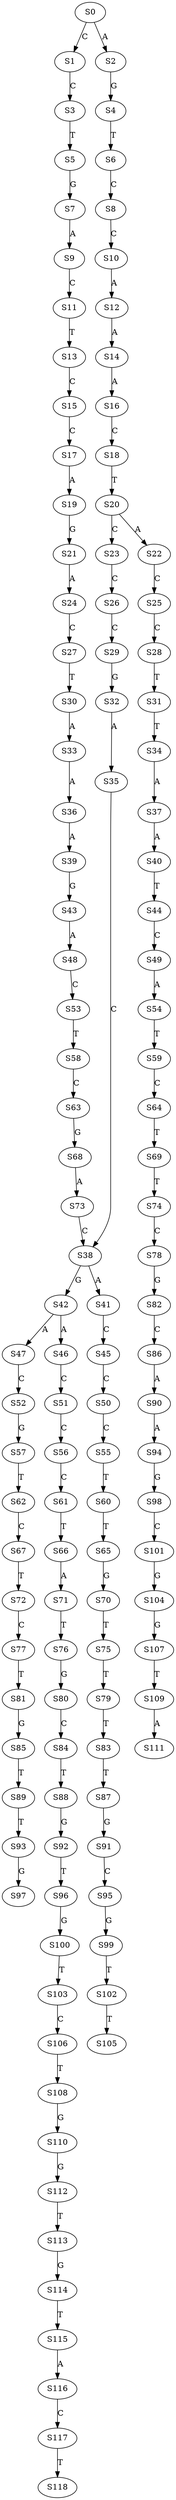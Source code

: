 strict digraph  {
	S0 -> S1 [ label = C ];
	S0 -> S2 [ label = A ];
	S1 -> S3 [ label = C ];
	S2 -> S4 [ label = G ];
	S3 -> S5 [ label = T ];
	S4 -> S6 [ label = T ];
	S5 -> S7 [ label = G ];
	S6 -> S8 [ label = C ];
	S7 -> S9 [ label = A ];
	S8 -> S10 [ label = C ];
	S9 -> S11 [ label = C ];
	S10 -> S12 [ label = A ];
	S11 -> S13 [ label = T ];
	S12 -> S14 [ label = A ];
	S13 -> S15 [ label = C ];
	S14 -> S16 [ label = A ];
	S15 -> S17 [ label = C ];
	S16 -> S18 [ label = C ];
	S17 -> S19 [ label = A ];
	S18 -> S20 [ label = T ];
	S19 -> S21 [ label = G ];
	S20 -> S22 [ label = A ];
	S20 -> S23 [ label = C ];
	S21 -> S24 [ label = A ];
	S22 -> S25 [ label = C ];
	S23 -> S26 [ label = C ];
	S24 -> S27 [ label = C ];
	S25 -> S28 [ label = C ];
	S26 -> S29 [ label = C ];
	S27 -> S30 [ label = T ];
	S28 -> S31 [ label = T ];
	S29 -> S32 [ label = G ];
	S30 -> S33 [ label = A ];
	S31 -> S34 [ label = T ];
	S32 -> S35 [ label = A ];
	S33 -> S36 [ label = A ];
	S34 -> S37 [ label = A ];
	S35 -> S38 [ label = C ];
	S36 -> S39 [ label = A ];
	S37 -> S40 [ label = A ];
	S38 -> S41 [ label = A ];
	S38 -> S42 [ label = G ];
	S39 -> S43 [ label = G ];
	S40 -> S44 [ label = T ];
	S41 -> S45 [ label = C ];
	S42 -> S46 [ label = A ];
	S42 -> S47 [ label = A ];
	S43 -> S48 [ label = A ];
	S44 -> S49 [ label = C ];
	S45 -> S50 [ label = C ];
	S46 -> S51 [ label = C ];
	S47 -> S52 [ label = C ];
	S48 -> S53 [ label = C ];
	S49 -> S54 [ label = A ];
	S50 -> S55 [ label = C ];
	S51 -> S56 [ label = C ];
	S52 -> S57 [ label = G ];
	S53 -> S58 [ label = T ];
	S54 -> S59 [ label = T ];
	S55 -> S60 [ label = T ];
	S56 -> S61 [ label = C ];
	S57 -> S62 [ label = T ];
	S58 -> S63 [ label = C ];
	S59 -> S64 [ label = C ];
	S60 -> S65 [ label = T ];
	S61 -> S66 [ label = T ];
	S62 -> S67 [ label = C ];
	S63 -> S68 [ label = G ];
	S64 -> S69 [ label = T ];
	S65 -> S70 [ label = G ];
	S66 -> S71 [ label = A ];
	S67 -> S72 [ label = T ];
	S68 -> S73 [ label = A ];
	S69 -> S74 [ label = T ];
	S70 -> S75 [ label = T ];
	S71 -> S76 [ label = T ];
	S72 -> S77 [ label = C ];
	S73 -> S38 [ label = C ];
	S74 -> S78 [ label = C ];
	S75 -> S79 [ label = T ];
	S76 -> S80 [ label = G ];
	S77 -> S81 [ label = T ];
	S78 -> S82 [ label = G ];
	S79 -> S83 [ label = T ];
	S80 -> S84 [ label = C ];
	S81 -> S85 [ label = G ];
	S82 -> S86 [ label = C ];
	S83 -> S87 [ label = T ];
	S84 -> S88 [ label = T ];
	S85 -> S89 [ label = T ];
	S86 -> S90 [ label = A ];
	S87 -> S91 [ label = G ];
	S88 -> S92 [ label = G ];
	S89 -> S93 [ label = T ];
	S90 -> S94 [ label = A ];
	S91 -> S95 [ label = C ];
	S92 -> S96 [ label = T ];
	S93 -> S97 [ label = G ];
	S94 -> S98 [ label = G ];
	S95 -> S99 [ label = G ];
	S96 -> S100 [ label = G ];
	S98 -> S101 [ label = C ];
	S99 -> S102 [ label = T ];
	S100 -> S103 [ label = T ];
	S101 -> S104 [ label = G ];
	S102 -> S105 [ label = T ];
	S103 -> S106 [ label = C ];
	S104 -> S107 [ label = G ];
	S106 -> S108 [ label = T ];
	S107 -> S109 [ label = T ];
	S108 -> S110 [ label = G ];
	S109 -> S111 [ label = A ];
	S110 -> S112 [ label = G ];
	S112 -> S113 [ label = T ];
	S113 -> S114 [ label = G ];
	S114 -> S115 [ label = T ];
	S115 -> S116 [ label = A ];
	S116 -> S117 [ label = C ];
	S117 -> S118 [ label = T ];
}
